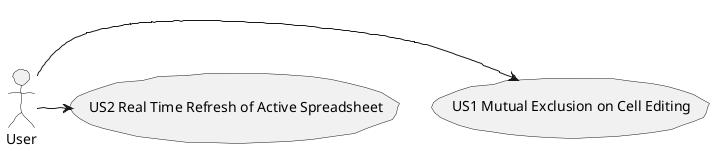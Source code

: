 @startuml  use_case.png
skinparam handwritten true
skinparam monochrome true
skinparam packageStyle rect
skinparam defaultFontName FG Virgil
skinparam shadowing false

User -> (US1 Mutual Exclusion on Cell Editing)

User -> (US2 Real Time Refresh of Active Spreadsheet)

@enduml